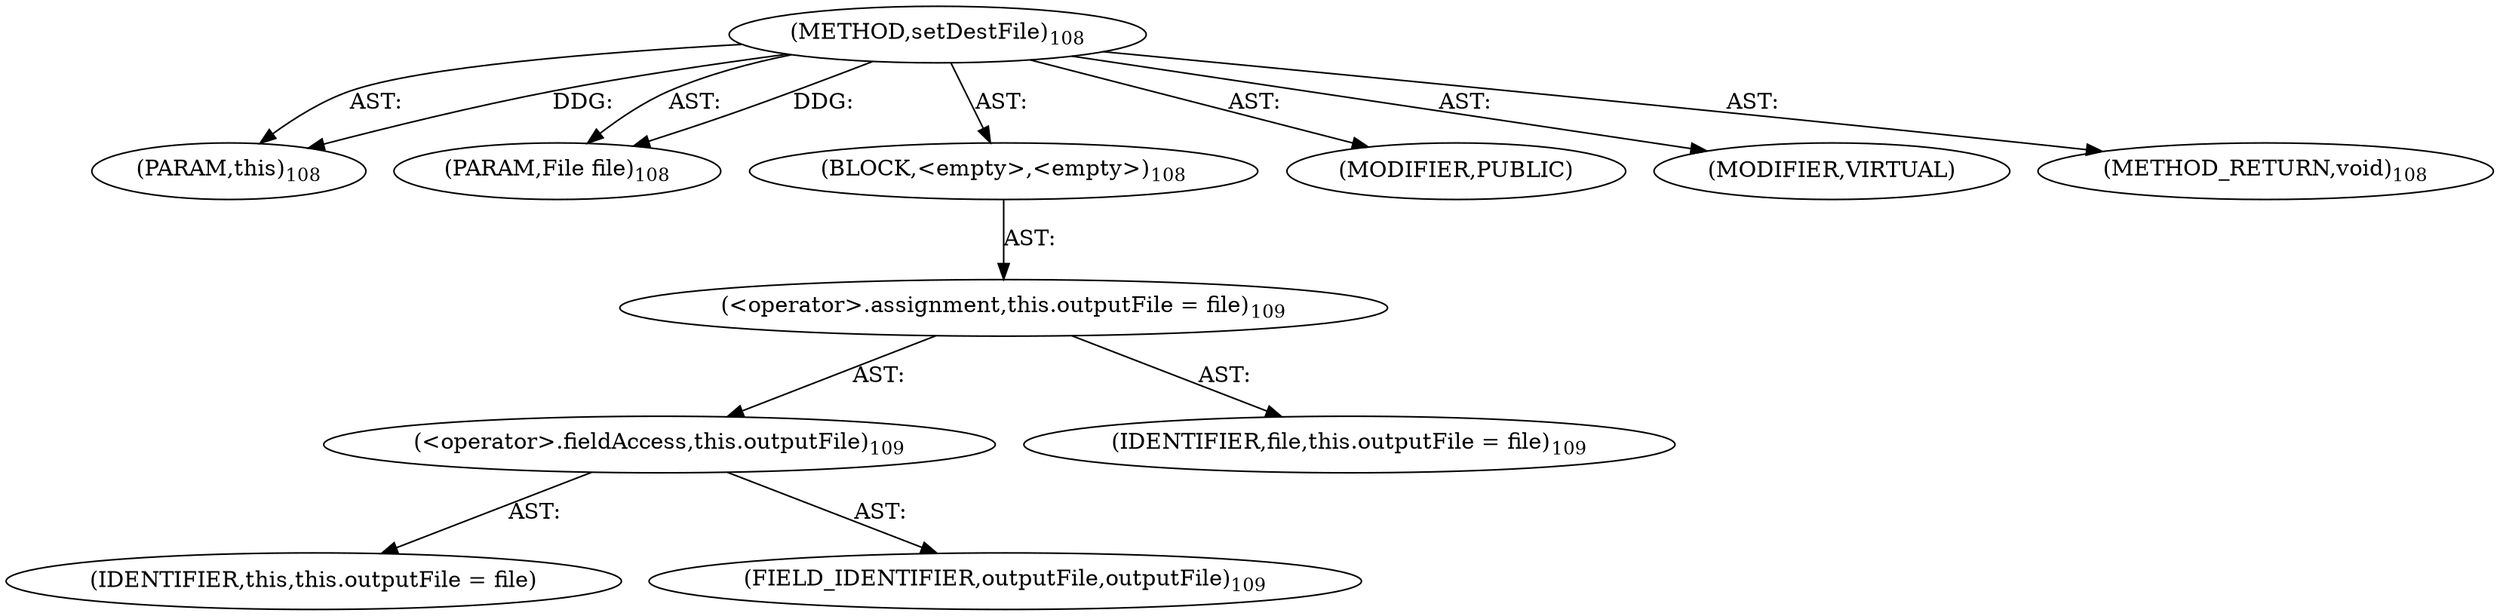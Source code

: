 digraph "setDestFile" {  
"111669149698" [label = <(METHOD,setDestFile)<SUB>108</SUB>> ]
"115964116999" [label = <(PARAM,this)<SUB>108</SUB>> ]
"115964117000" [label = <(PARAM,File file)<SUB>108</SUB>> ]
"25769803778" [label = <(BLOCK,&lt;empty&gt;,&lt;empty&gt;)<SUB>108</SUB>> ]
"30064771075" [label = <(&lt;operator&gt;.assignment,this.outputFile = file)<SUB>109</SUB>> ]
"30064771076" [label = <(&lt;operator&gt;.fieldAccess,this.outputFile)<SUB>109</SUB>> ]
"68719476756" [label = <(IDENTIFIER,this,this.outputFile = file)> ]
"55834574850" [label = <(FIELD_IDENTIFIER,outputFile,outputFile)<SUB>109</SUB>> ]
"68719476757" [label = <(IDENTIFIER,file,this.outputFile = file)<SUB>109</SUB>> ]
"133143986183" [label = <(MODIFIER,PUBLIC)> ]
"133143986184" [label = <(MODIFIER,VIRTUAL)> ]
"128849018882" [label = <(METHOD_RETURN,void)<SUB>108</SUB>> ]
  "111669149698" -> "115964116999"  [ label = "AST: "] 
  "111669149698" -> "115964117000"  [ label = "AST: "] 
  "111669149698" -> "25769803778"  [ label = "AST: "] 
  "111669149698" -> "133143986183"  [ label = "AST: "] 
  "111669149698" -> "133143986184"  [ label = "AST: "] 
  "111669149698" -> "128849018882"  [ label = "AST: "] 
  "25769803778" -> "30064771075"  [ label = "AST: "] 
  "30064771075" -> "30064771076"  [ label = "AST: "] 
  "30064771075" -> "68719476757"  [ label = "AST: "] 
  "30064771076" -> "68719476756"  [ label = "AST: "] 
  "30064771076" -> "55834574850"  [ label = "AST: "] 
  "111669149698" -> "115964116999"  [ label = "DDG: "] 
  "111669149698" -> "115964117000"  [ label = "DDG: "] 
}
